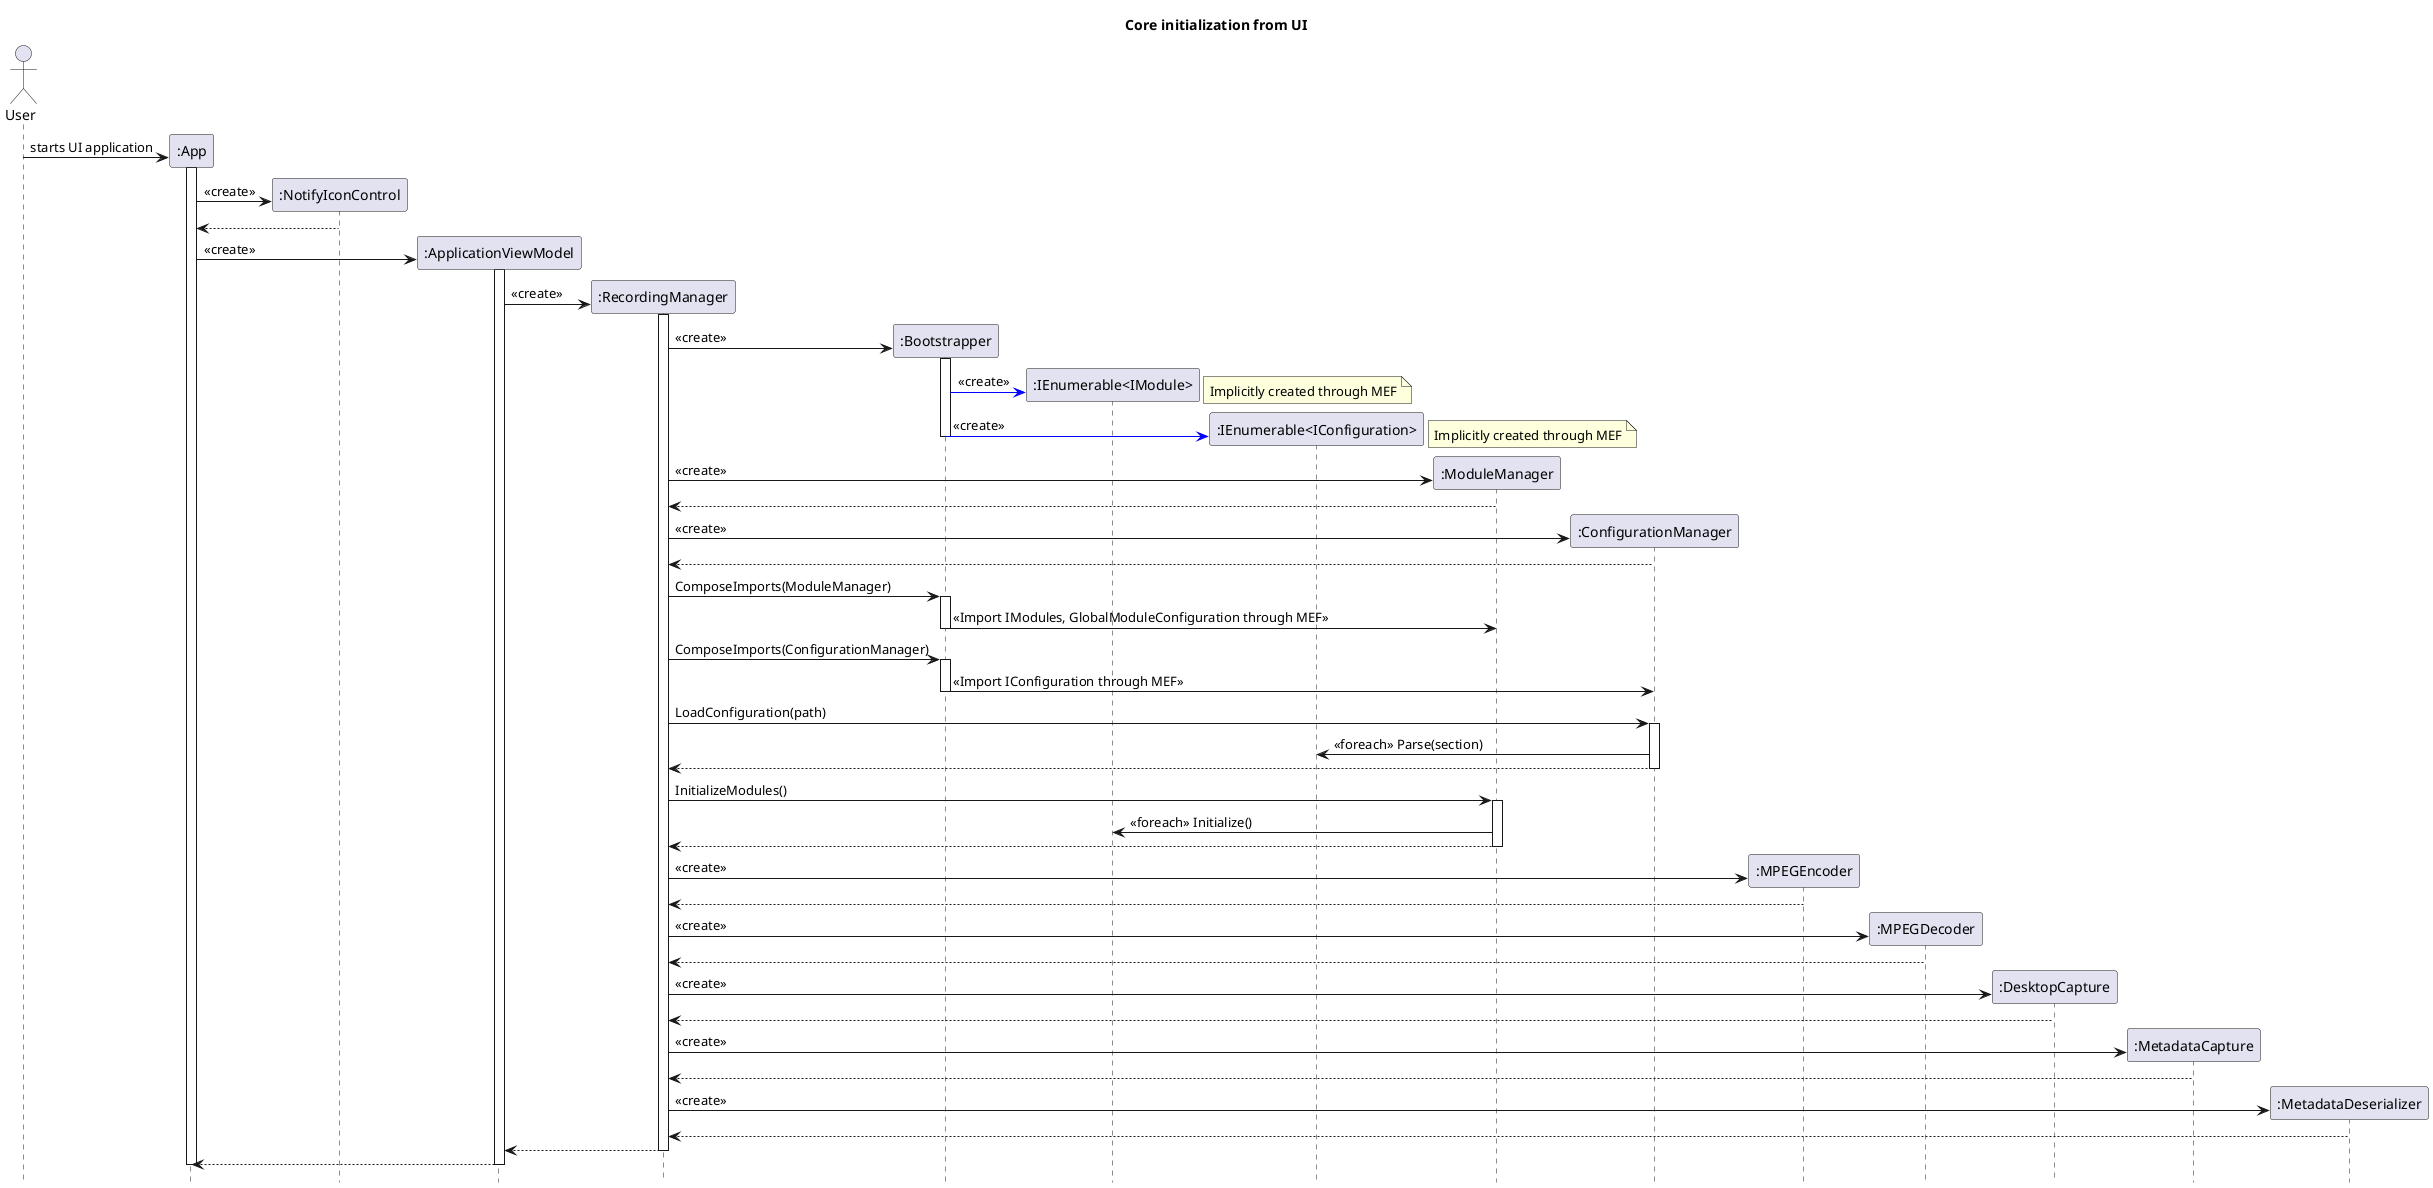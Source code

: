 @startuml
'skinparam monochrome true
hide footbox
title Core initialization from UI
actor User
create ":App" as UIApp
User -> UIApp : starts UI application
activate UIApp
create ":NotifyIconControl" as TrayIcon
UIApp -> TrayIcon : <<create>>
UIApp <-- TrayIcon
create ":ApplicationViewModel" as ApplicationViewModel
UIApp -> ApplicationViewModel : <<create>>
activate ApplicationViewModel
create ":RecordingManager" as RecordingManager
ApplicationViewModel -> RecordingManager : <<create>>
activate RecordingManager
create ":Bootstrapper" as Bootstrapper
RecordingManager -> Bootstrapper : <<create>>
activate Bootstrapper
create ":IEnumerable<IModule>" as IModulesImport
Bootstrapper [#blue]-> IModulesImport : <<create>>
note right
Implicitly created through MEF
end note
create ":IEnumerable<IConfiguration>" as IConfigurationsImport
Bootstrapper [#blue]-> IConfigurationsImport : <<create>>
note right
Implicitly created through MEF
end note
deactivate Bootstrapper
create ":ModuleManager" as ModuleManager
RecordingManager -> ModuleManager : <<create>>
RecordingManager <-- ModuleManager
create ":ConfigurationManager" as ConfigurationManager
RecordingManager -> ConfigurationManager : <<create>>
RecordingManager <-- ConfigurationManager

RecordingManager -> Bootstrapper : ComposeImports(ModuleManager)
activate Bootstrapper
Bootstrapper -> ModuleManager : <<Import IModules, GlobalModuleConfiguration through MEF>>
deactivate Bootstrapper
RecordingManager -> Bootstrapper : ComposeImports(ConfigurationManager)
activate Bootstrapper
Bootstrapper -> ConfigurationManager : <<Import IConfiguration through MEF>>
deactivate Bootstrapper

RecordingManager -> ConfigurationManager : LoadConfiguration(path)
activate ConfigurationManager
ConfigurationManager -> IConfigurationsImport : <<foreach>> Parse(section)
RecordingManager <-- ConfigurationManager
deactivate ConfigurationManager

RecordingManager -> ModuleManager : InitializeModules()
activate ModuleManager
ModuleManager -> IModulesImport : <<foreach>> Initialize()
RecordingManager <-- ModuleManager
deactivate ModuleManager

create ":MPEGEncoder" as MPEGEncoder
RecordingManager -> MPEGEncoder : <<create>>
RecordingManager <-- MPEGEncoder
create ":MPEGDecoder" as MPEGDecoder
RecordingManager -> MPEGDecoder : <<create>>
RecordingManager <-- MPEGDecoder
create ":DesktopCapture" as DesktopCapture
RecordingManager -> DesktopCapture : <<create>>
RecordingManager <-- DesktopCapture
create ":MetadataCapture" as MetadataCapture
RecordingManager -> MetadataCapture : <<create>>
RecordingManager <-- MetadataCapture
create ":MetadataDeserializer" as MetadataDeserializer
RecordingManager -> MetadataDeserializer : <<create>>
RecordingManager <-- MetadataDeserializer
ApplicationViewModel <-- RecordingManager
deactivate RecordingManager
UIApp <-- ApplicationViewModel
deactivate ApplicationViewModel
deactivate UIApp
@enduml
